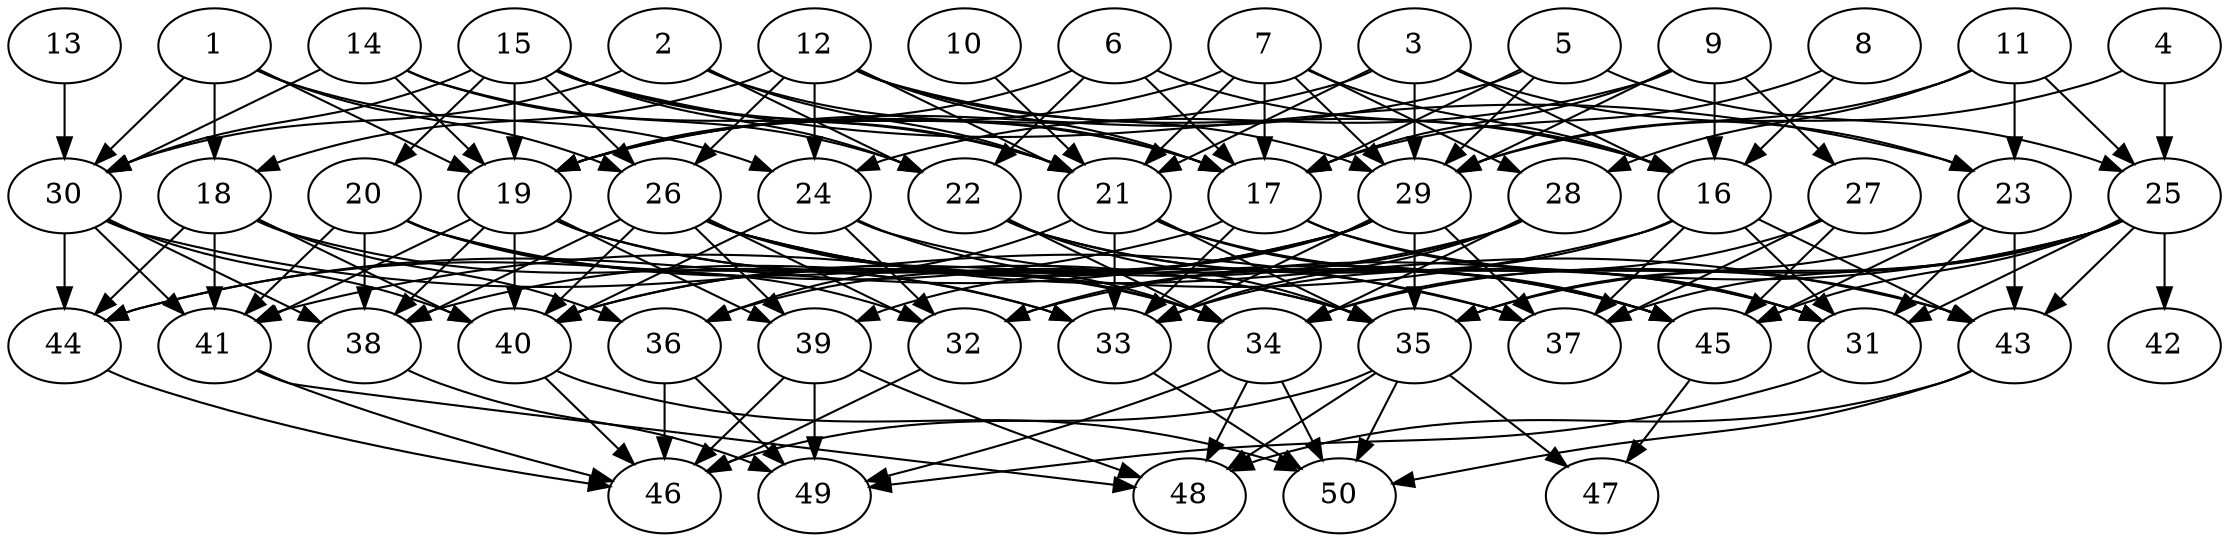 // DAG automatically generated by daggen at Thu Oct  3 14:07:58 2019
// ./daggen --dot -n 50 --ccr 0.5 --fat 0.7 --regular 0.9 --density 0.5 --mindata 5242880 --maxdata 52428800 
digraph G {
  1 [size="23099392", alpha="0.10", expect_size="11549696"] 
  1 -> 18 [size ="11549696"]
  1 -> 19 [size ="11549696"]
  1 -> 24 [size ="11549696"]
  1 -> 26 [size ="11549696"]
  1 -> 30 [size ="11549696"]
  2 [size="55668736", alpha="0.09", expect_size="27834368"] 
  2 -> 17 [size ="27834368"]
  2 -> 21 [size ="27834368"]
  2 -> 22 [size ="27834368"]
  2 -> 30 [size ="27834368"]
  3 [size="103847936", alpha="0.07", expect_size="51923968"] 
  3 -> 16 [size ="51923968"]
  3 -> 19 [size ="51923968"]
  3 -> 21 [size ="51923968"]
  3 -> 23 [size ="51923968"]
  3 -> 29 [size ="51923968"]
  4 [size="39028736", alpha="0.13", expect_size="19514368"] 
  4 -> 25 [size ="19514368"]
  4 -> 29 [size ="19514368"]
  5 [size="38959104", alpha="0.16", expect_size="19479552"] 
  5 -> 17 [size ="19479552"]
  5 -> 19 [size ="19479552"]
  5 -> 25 [size ="19479552"]
  5 -> 29 [size ="19479552"]
  6 [size="77017088", alpha="0.12", expect_size="38508544"] 
  6 -> 16 [size ="38508544"]
  6 -> 17 [size ="38508544"]
  6 -> 19 [size ="38508544"]
  6 -> 22 [size ="38508544"]
  7 [size="30025728", alpha="0.08", expect_size="15012864"] 
  7 -> 16 [size ="15012864"]
  7 -> 17 [size ="15012864"]
  7 -> 19 [size ="15012864"]
  7 -> 21 [size ="15012864"]
  7 -> 28 [size ="15012864"]
  7 -> 29 [size ="15012864"]
  8 [size="93061120", alpha="0.07", expect_size="46530560"] 
  8 -> 16 [size ="46530560"]
  8 -> 17 [size ="46530560"]
  9 [size="54091776", alpha="0.09", expect_size="27045888"] 
  9 -> 16 [size ="27045888"]
  9 -> 17 [size ="27045888"]
  9 -> 24 [size ="27045888"]
  9 -> 27 [size ="27045888"]
  9 -> 29 [size ="27045888"]
  10 [size="22564864", alpha="0.03", expect_size="11282432"] 
  10 -> 21 [size ="11282432"]
  11 [size="23394304", alpha="0.09", expect_size="11697152"] 
  11 -> 23 [size ="11697152"]
  11 -> 25 [size ="11697152"]
  11 -> 28 [size ="11697152"]
  11 -> 29 [size ="11697152"]
  12 [size="71792640", alpha="0.01", expect_size="35896320"] 
  12 -> 16 [size ="35896320"]
  12 -> 17 [size ="35896320"]
  12 -> 18 [size ="35896320"]
  12 -> 21 [size ="35896320"]
  12 -> 24 [size ="35896320"]
  12 -> 26 [size ="35896320"]
  12 -> 29 [size ="35896320"]
  13 [size="18468864", alpha="0.08", expect_size="9234432"] 
  13 -> 30 [size ="9234432"]
  14 [size="52807680", alpha="0.13", expect_size="26403840"] 
  14 -> 19 [size ="26403840"]
  14 -> 21 [size ="26403840"]
  14 -> 22 [size ="26403840"]
  14 -> 30 [size ="26403840"]
  15 [size="18749440", alpha="0.10", expect_size="9374720"] 
  15 -> 17 [size ="9374720"]
  15 -> 19 [size ="9374720"]
  15 -> 20 [size ="9374720"]
  15 -> 21 [size ="9374720"]
  15 -> 22 [size ="9374720"]
  15 -> 23 [size ="9374720"]
  15 -> 26 [size ="9374720"]
  15 -> 30 [size ="9374720"]
  16 [size="92256256", alpha="0.09", expect_size="46128128"] 
  16 -> 31 [size ="46128128"]
  16 -> 33 [size ="46128128"]
  16 -> 37 [size ="46128128"]
  16 -> 41 [size ="46128128"]
  16 -> 43 [size ="46128128"]
  17 [size="52467712", alpha="0.14", expect_size="26233856"] 
  17 -> 31 [size ="26233856"]
  17 -> 33 [size ="26233856"]
  17 -> 43 [size ="26233856"]
  17 -> 44 [size ="26233856"]
  18 [size="90130432", alpha="0.16", expect_size="45065216"] 
  18 -> 33 [size ="45065216"]
  18 -> 36 [size ="45065216"]
  18 -> 40 [size ="45065216"]
  18 -> 41 [size ="45065216"]
  18 -> 44 [size ="45065216"]
  19 [size="30138368", alpha="0.07", expect_size="15069184"] 
  19 -> 34 [size ="15069184"]
  19 -> 35 [size ="15069184"]
  19 -> 38 [size ="15069184"]
  19 -> 39 [size ="15069184"]
  19 -> 40 [size ="15069184"]
  19 -> 41 [size ="15069184"]
  20 [size="72994816", alpha="0.08", expect_size="36497408"] 
  20 -> 32 [size ="36497408"]
  20 -> 33 [size ="36497408"]
  20 -> 35 [size ="36497408"]
  20 -> 38 [size ="36497408"]
  20 -> 41 [size ="36497408"]
  21 [size="88276992", alpha="0.13", expect_size="44138496"] 
  21 -> 31 [size ="44138496"]
  21 -> 33 [size ="44138496"]
  21 -> 35 [size ="44138496"]
  21 -> 36 [size ="44138496"]
  21 -> 45 [size ="44138496"]
  22 [size="34310144", alpha="0.07", expect_size="17155072"] 
  22 -> 31 [size ="17155072"]
  22 -> 34 [size ="17155072"]
  22 -> 35 [size ="17155072"]
  22 -> 45 [size ="17155072"]
  23 [size="40687616", alpha="0.00", expect_size="20343808"] 
  23 -> 31 [size ="20343808"]
  23 -> 35 [size ="20343808"]
  23 -> 43 [size ="20343808"]
  23 -> 45 [size ="20343808"]
  24 [size="79857664", alpha="0.20", expect_size="39928832"] 
  24 -> 32 [size ="39928832"]
  24 -> 34 [size ="39928832"]
  24 -> 40 [size ="39928832"]
  24 -> 45 [size ="39928832"]
  25 [size="46612480", alpha="0.06", expect_size="23306240"] 
  25 -> 31 [size ="23306240"]
  25 -> 32 [size ="23306240"]
  25 -> 34 [size ="23306240"]
  25 -> 35 [size ="23306240"]
  25 -> 37 [size ="23306240"]
  25 -> 42 [size ="23306240"]
  25 -> 43 [size ="23306240"]
  25 -> 45 [size ="23306240"]
  26 [size="93460480", alpha="0.05", expect_size="46730240"] 
  26 -> 32 [size ="46730240"]
  26 -> 34 [size ="46730240"]
  26 -> 37 [size ="46730240"]
  26 -> 38 [size ="46730240"]
  26 -> 39 [size ="46730240"]
  26 -> 40 [size ="46730240"]
  26 -> 43 [size ="46730240"]
  26 -> 45 [size ="46730240"]
  27 [size="43640832", alpha="0.09", expect_size="21820416"] 
  27 -> 34 [size ="21820416"]
  27 -> 37 [size ="21820416"]
  27 -> 45 [size ="21820416"]
  28 [size="16896000", alpha="0.11", expect_size="8448000"] 
  28 -> 32 [size ="8448000"]
  28 -> 33 [size ="8448000"]
  28 -> 34 [size ="8448000"]
  28 -> 40 [size ="8448000"]
  29 [size="92473344", alpha="0.02", expect_size="46236672"] 
  29 -> 33 [size ="46236672"]
  29 -> 35 [size ="46236672"]
  29 -> 36 [size ="46236672"]
  29 -> 37 [size ="46236672"]
  29 -> 38 [size ="46236672"]
  29 -> 39 [size ="46236672"]
  29 -> 40 [size ="46236672"]
  29 -> 44 [size ="46236672"]
  30 [size="30339072", alpha="0.15", expect_size="15169536"] 
  30 -> 37 [size ="15169536"]
  30 -> 38 [size ="15169536"]
  30 -> 40 [size ="15169536"]
  30 -> 41 [size ="15169536"]
  30 -> 44 [size ="15169536"]
  31 [size="70135808", alpha="0.11", expect_size="35067904"] 
  31 -> 49 [size ="35067904"]
  32 [size="35735552", alpha="0.20", expect_size="17867776"] 
  32 -> 46 [size ="17867776"]
  33 [size="66697216", alpha="0.11", expect_size="33348608"] 
  33 -> 50 [size ="33348608"]
  34 [size="67635200", alpha="0.10", expect_size="33817600"] 
  34 -> 48 [size ="33817600"]
  34 -> 49 [size ="33817600"]
  34 -> 50 [size ="33817600"]
  35 [size="67096576", alpha="0.12", expect_size="33548288"] 
  35 -> 46 [size ="33548288"]
  35 -> 47 [size ="33548288"]
  35 -> 48 [size ="33548288"]
  35 -> 50 [size ="33548288"]
  36 [size="93556736", alpha="0.10", expect_size="46778368"] 
  36 -> 46 [size ="46778368"]
  36 -> 49 [size ="46778368"]
  37 [size="24801280", alpha="0.18", expect_size="12400640"] 
  38 [size="69117952", alpha="0.02", expect_size="34558976"] 
  38 -> 49 [size ="34558976"]
  39 [size="25968640", alpha="0.11", expect_size="12984320"] 
  39 -> 46 [size ="12984320"]
  39 -> 48 [size ="12984320"]
  39 -> 49 [size ="12984320"]
  40 [size="33327104", alpha="0.13", expect_size="16663552"] 
  40 -> 46 [size ="16663552"]
  40 -> 50 [size ="16663552"]
  41 [size="103276544", alpha="0.11", expect_size="51638272"] 
  41 -> 46 [size ="51638272"]
  41 -> 48 [size ="51638272"]
  42 [size="59981824", alpha="0.15", expect_size="29990912"] 
  43 [size="59123712", alpha="0.05", expect_size="29561856"] 
  43 -> 48 [size ="29561856"]
  43 -> 50 [size ="29561856"]
  44 [size="14313472", alpha="0.09", expect_size="7156736"] 
  44 -> 46 [size ="7156736"]
  45 [size="62246912", alpha="0.02", expect_size="31123456"] 
  45 -> 47 [size ="31123456"]
  46 [size="22444032", alpha="0.11", expect_size="11222016"] 
  47 [size="71047168", alpha="0.08", expect_size="35523584"] 
  48 [size="61298688", alpha="0.06", expect_size="30649344"] 
  49 [size="72843264", alpha="0.02", expect_size="36421632"] 
  50 [size="30961664", alpha="0.02", expect_size="15480832"] 
}
